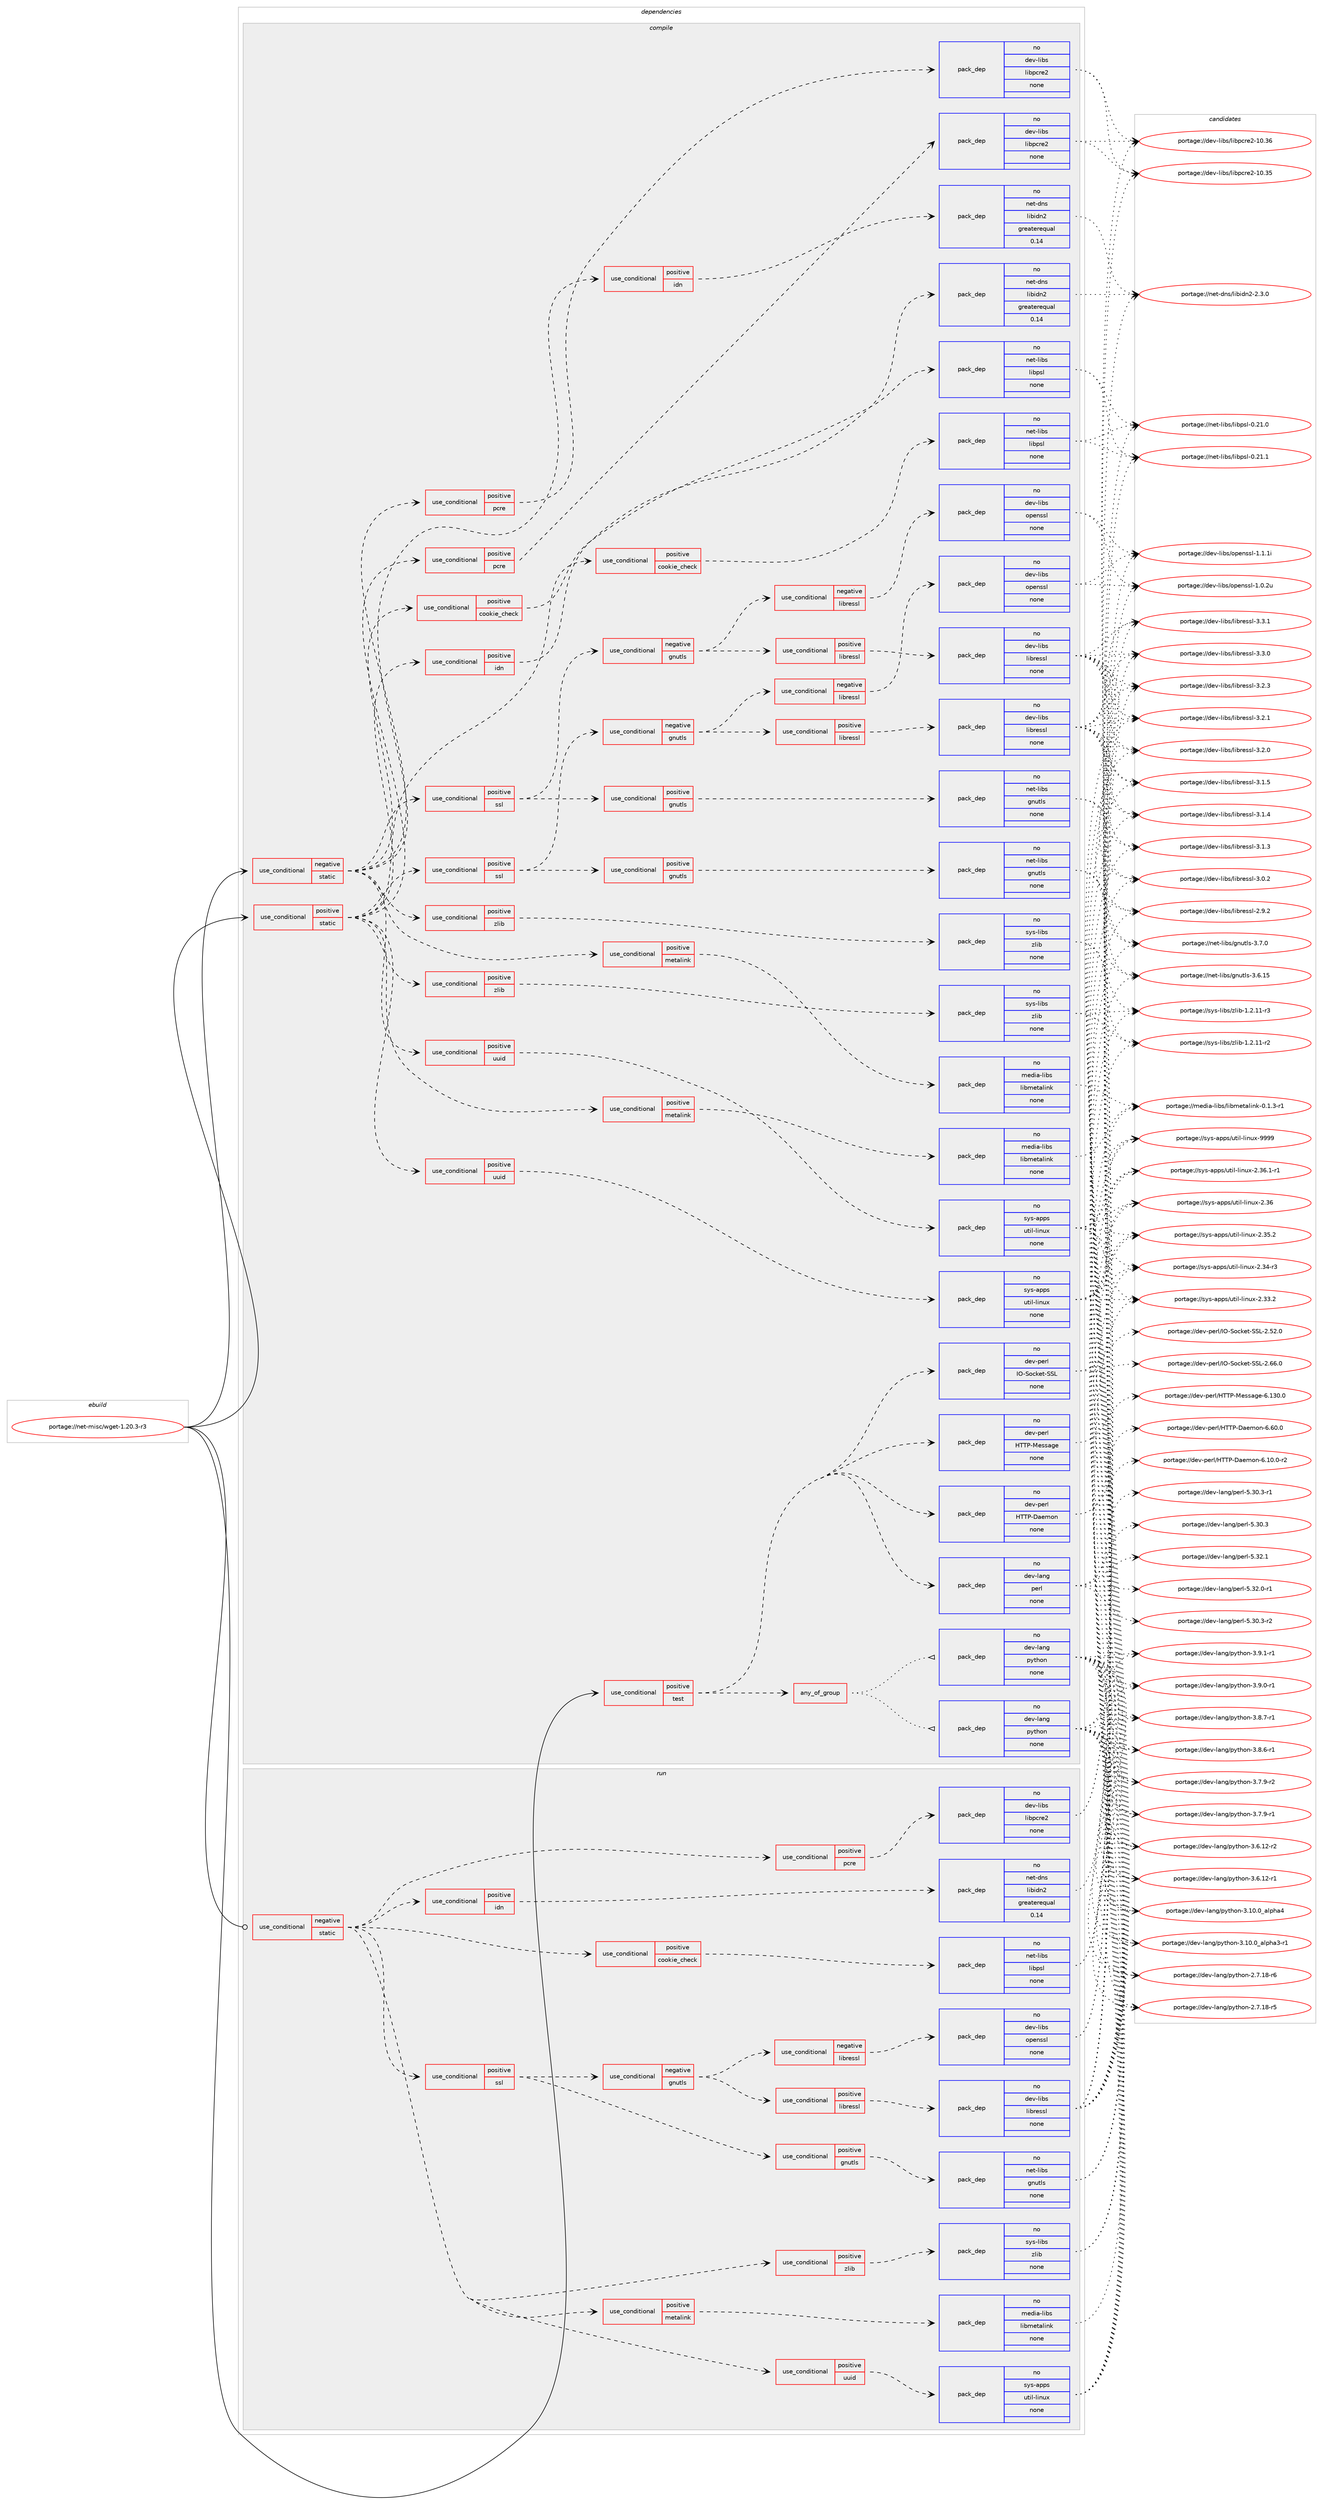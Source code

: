 digraph prolog {

# *************
# Graph options
# *************

newrank=true;
concentrate=true;
compound=true;
graph [rankdir=LR,fontname=Helvetica,fontsize=10,ranksep=1.5];#, ranksep=2.5, nodesep=0.2];
edge  [arrowhead=vee];
node  [fontname=Helvetica,fontsize=10];

# **********
# The ebuild
# **********

subgraph cluster_leftcol {
color=gray;
rank=same;
label=<<i>ebuild</i>>;
id [label="portage://net-misc/wget-1.20.3-r3", color=red, width=4, href="../net-misc/wget-1.20.3-r3.svg"];
}

# ****************
# The dependencies
# ****************

subgraph cluster_midcol {
color=gray;
label=<<i>dependencies</i>>;
subgraph cluster_compile {
fillcolor="#eeeeee";
style=filled;
label=<<i>compile</i>>;
subgraph cond7164 {
dependency23355 [label=<<TABLE BORDER="0" CELLBORDER="1" CELLSPACING="0" CELLPADDING="4"><TR><TD ROWSPAN="3" CELLPADDING="10">use_conditional</TD></TR><TR><TD>negative</TD></TR><TR><TD>static</TD></TR></TABLE>>, shape=none, color=red];
subgraph cond7165 {
dependency23356 [label=<<TABLE BORDER="0" CELLBORDER="1" CELLSPACING="0" CELLPADDING="4"><TR><TD ROWSPAN="3" CELLPADDING="10">use_conditional</TD></TR><TR><TD>positive</TD></TR><TR><TD>cookie_check</TD></TR></TABLE>>, shape=none, color=red];
subgraph pack16012 {
dependency23357 [label=<<TABLE BORDER="0" CELLBORDER="1" CELLSPACING="0" CELLPADDING="4" WIDTH="220"><TR><TD ROWSPAN="6" CELLPADDING="30">pack_dep</TD></TR><TR><TD WIDTH="110">no</TD></TR><TR><TD>net-libs</TD></TR><TR><TD>libpsl</TD></TR><TR><TD>none</TD></TR><TR><TD></TD></TR></TABLE>>, shape=none, color=blue];
}
dependency23356:e -> dependency23357:w [weight=20,style="dashed",arrowhead="vee"];
}
dependency23355:e -> dependency23356:w [weight=20,style="dashed",arrowhead="vee"];
subgraph cond7166 {
dependency23358 [label=<<TABLE BORDER="0" CELLBORDER="1" CELLSPACING="0" CELLPADDING="4"><TR><TD ROWSPAN="3" CELLPADDING="10">use_conditional</TD></TR><TR><TD>positive</TD></TR><TR><TD>idn</TD></TR></TABLE>>, shape=none, color=red];
subgraph pack16013 {
dependency23359 [label=<<TABLE BORDER="0" CELLBORDER="1" CELLSPACING="0" CELLPADDING="4" WIDTH="220"><TR><TD ROWSPAN="6" CELLPADDING="30">pack_dep</TD></TR><TR><TD WIDTH="110">no</TD></TR><TR><TD>net-dns</TD></TR><TR><TD>libidn2</TD></TR><TR><TD>greaterequal</TD></TR><TR><TD>0.14</TD></TR></TABLE>>, shape=none, color=blue];
}
dependency23358:e -> dependency23359:w [weight=20,style="dashed",arrowhead="vee"];
}
dependency23355:e -> dependency23358:w [weight=20,style="dashed",arrowhead="vee"];
subgraph cond7167 {
dependency23360 [label=<<TABLE BORDER="0" CELLBORDER="1" CELLSPACING="0" CELLPADDING="4"><TR><TD ROWSPAN="3" CELLPADDING="10">use_conditional</TD></TR><TR><TD>positive</TD></TR><TR><TD>metalink</TD></TR></TABLE>>, shape=none, color=red];
subgraph pack16014 {
dependency23361 [label=<<TABLE BORDER="0" CELLBORDER="1" CELLSPACING="0" CELLPADDING="4" WIDTH="220"><TR><TD ROWSPAN="6" CELLPADDING="30">pack_dep</TD></TR><TR><TD WIDTH="110">no</TD></TR><TR><TD>media-libs</TD></TR><TR><TD>libmetalink</TD></TR><TR><TD>none</TD></TR><TR><TD></TD></TR></TABLE>>, shape=none, color=blue];
}
dependency23360:e -> dependency23361:w [weight=20,style="dashed",arrowhead="vee"];
}
dependency23355:e -> dependency23360:w [weight=20,style="dashed",arrowhead="vee"];
subgraph cond7168 {
dependency23362 [label=<<TABLE BORDER="0" CELLBORDER="1" CELLSPACING="0" CELLPADDING="4"><TR><TD ROWSPAN="3" CELLPADDING="10">use_conditional</TD></TR><TR><TD>positive</TD></TR><TR><TD>pcre</TD></TR></TABLE>>, shape=none, color=red];
subgraph pack16015 {
dependency23363 [label=<<TABLE BORDER="0" CELLBORDER="1" CELLSPACING="0" CELLPADDING="4" WIDTH="220"><TR><TD ROWSPAN="6" CELLPADDING="30">pack_dep</TD></TR><TR><TD WIDTH="110">no</TD></TR><TR><TD>dev-libs</TD></TR><TR><TD>libpcre2</TD></TR><TR><TD>none</TD></TR><TR><TD></TD></TR></TABLE>>, shape=none, color=blue];
}
dependency23362:e -> dependency23363:w [weight=20,style="dashed",arrowhead="vee"];
}
dependency23355:e -> dependency23362:w [weight=20,style="dashed",arrowhead="vee"];
subgraph cond7169 {
dependency23364 [label=<<TABLE BORDER="0" CELLBORDER="1" CELLSPACING="0" CELLPADDING="4"><TR><TD ROWSPAN="3" CELLPADDING="10">use_conditional</TD></TR><TR><TD>positive</TD></TR><TR><TD>ssl</TD></TR></TABLE>>, shape=none, color=red];
subgraph cond7170 {
dependency23365 [label=<<TABLE BORDER="0" CELLBORDER="1" CELLSPACING="0" CELLPADDING="4"><TR><TD ROWSPAN="3" CELLPADDING="10">use_conditional</TD></TR><TR><TD>positive</TD></TR><TR><TD>gnutls</TD></TR></TABLE>>, shape=none, color=red];
subgraph pack16016 {
dependency23366 [label=<<TABLE BORDER="0" CELLBORDER="1" CELLSPACING="0" CELLPADDING="4" WIDTH="220"><TR><TD ROWSPAN="6" CELLPADDING="30">pack_dep</TD></TR><TR><TD WIDTH="110">no</TD></TR><TR><TD>net-libs</TD></TR><TR><TD>gnutls</TD></TR><TR><TD>none</TD></TR><TR><TD></TD></TR></TABLE>>, shape=none, color=blue];
}
dependency23365:e -> dependency23366:w [weight=20,style="dashed",arrowhead="vee"];
}
dependency23364:e -> dependency23365:w [weight=20,style="dashed",arrowhead="vee"];
subgraph cond7171 {
dependency23367 [label=<<TABLE BORDER="0" CELLBORDER="1" CELLSPACING="0" CELLPADDING="4"><TR><TD ROWSPAN="3" CELLPADDING="10">use_conditional</TD></TR><TR><TD>negative</TD></TR><TR><TD>gnutls</TD></TR></TABLE>>, shape=none, color=red];
subgraph cond7172 {
dependency23368 [label=<<TABLE BORDER="0" CELLBORDER="1" CELLSPACING="0" CELLPADDING="4"><TR><TD ROWSPAN="3" CELLPADDING="10">use_conditional</TD></TR><TR><TD>negative</TD></TR><TR><TD>libressl</TD></TR></TABLE>>, shape=none, color=red];
subgraph pack16017 {
dependency23369 [label=<<TABLE BORDER="0" CELLBORDER="1" CELLSPACING="0" CELLPADDING="4" WIDTH="220"><TR><TD ROWSPAN="6" CELLPADDING="30">pack_dep</TD></TR><TR><TD WIDTH="110">no</TD></TR><TR><TD>dev-libs</TD></TR><TR><TD>openssl</TD></TR><TR><TD>none</TD></TR><TR><TD></TD></TR></TABLE>>, shape=none, color=blue];
}
dependency23368:e -> dependency23369:w [weight=20,style="dashed",arrowhead="vee"];
}
dependency23367:e -> dependency23368:w [weight=20,style="dashed",arrowhead="vee"];
subgraph cond7173 {
dependency23370 [label=<<TABLE BORDER="0" CELLBORDER="1" CELLSPACING="0" CELLPADDING="4"><TR><TD ROWSPAN="3" CELLPADDING="10">use_conditional</TD></TR><TR><TD>positive</TD></TR><TR><TD>libressl</TD></TR></TABLE>>, shape=none, color=red];
subgraph pack16018 {
dependency23371 [label=<<TABLE BORDER="0" CELLBORDER="1" CELLSPACING="0" CELLPADDING="4" WIDTH="220"><TR><TD ROWSPAN="6" CELLPADDING="30">pack_dep</TD></TR><TR><TD WIDTH="110">no</TD></TR><TR><TD>dev-libs</TD></TR><TR><TD>libressl</TD></TR><TR><TD>none</TD></TR><TR><TD></TD></TR></TABLE>>, shape=none, color=blue];
}
dependency23370:e -> dependency23371:w [weight=20,style="dashed",arrowhead="vee"];
}
dependency23367:e -> dependency23370:w [weight=20,style="dashed",arrowhead="vee"];
}
dependency23364:e -> dependency23367:w [weight=20,style="dashed",arrowhead="vee"];
}
dependency23355:e -> dependency23364:w [weight=20,style="dashed",arrowhead="vee"];
subgraph cond7174 {
dependency23372 [label=<<TABLE BORDER="0" CELLBORDER="1" CELLSPACING="0" CELLPADDING="4"><TR><TD ROWSPAN="3" CELLPADDING="10">use_conditional</TD></TR><TR><TD>positive</TD></TR><TR><TD>uuid</TD></TR></TABLE>>, shape=none, color=red];
subgraph pack16019 {
dependency23373 [label=<<TABLE BORDER="0" CELLBORDER="1" CELLSPACING="0" CELLPADDING="4" WIDTH="220"><TR><TD ROWSPAN="6" CELLPADDING="30">pack_dep</TD></TR><TR><TD WIDTH="110">no</TD></TR><TR><TD>sys-apps</TD></TR><TR><TD>util-linux</TD></TR><TR><TD>none</TD></TR><TR><TD></TD></TR></TABLE>>, shape=none, color=blue];
}
dependency23372:e -> dependency23373:w [weight=20,style="dashed",arrowhead="vee"];
}
dependency23355:e -> dependency23372:w [weight=20,style="dashed",arrowhead="vee"];
subgraph cond7175 {
dependency23374 [label=<<TABLE BORDER="0" CELLBORDER="1" CELLSPACING="0" CELLPADDING="4"><TR><TD ROWSPAN="3" CELLPADDING="10">use_conditional</TD></TR><TR><TD>positive</TD></TR><TR><TD>zlib</TD></TR></TABLE>>, shape=none, color=red];
subgraph pack16020 {
dependency23375 [label=<<TABLE BORDER="0" CELLBORDER="1" CELLSPACING="0" CELLPADDING="4" WIDTH="220"><TR><TD ROWSPAN="6" CELLPADDING="30">pack_dep</TD></TR><TR><TD WIDTH="110">no</TD></TR><TR><TD>sys-libs</TD></TR><TR><TD>zlib</TD></TR><TR><TD>none</TD></TR><TR><TD></TD></TR></TABLE>>, shape=none, color=blue];
}
dependency23374:e -> dependency23375:w [weight=20,style="dashed",arrowhead="vee"];
}
dependency23355:e -> dependency23374:w [weight=20,style="dashed",arrowhead="vee"];
}
id:e -> dependency23355:w [weight=20,style="solid",arrowhead="vee"];
subgraph cond7176 {
dependency23376 [label=<<TABLE BORDER="0" CELLBORDER="1" CELLSPACING="0" CELLPADDING="4"><TR><TD ROWSPAN="3" CELLPADDING="10">use_conditional</TD></TR><TR><TD>positive</TD></TR><TR><TD>static</TD></TR></TABLE>>, shape=none, color=red];
subgraph cond7177 {
dependency23377 [label=<<TABLE BORDER="0" CELLBORDER="1" CELLSPACING="0" CELLPADDING="4"><TR><TD ROWSPAN="3" CELLPADDING="10">use_conditional</TD></TR><TR><TD>positive</TD></TR><TR><TD>cookie_check</TD></TR></TABLE>>, shape=none, color=red];
subgraph pack16021 {
dependency23378 [label=<<TABLE BORDER="0" CELLBORDER="1" CELLSPACING="0" CELLPADDING="4" WIDTH="220"><TR><TD ROWSPAN="6" CELLPADDING="30">pack_dep</TD></TR><TR><TD WIDTH="110">no</TD></TR><TR><TD>net-libs</TD></TR><TR><TD>libpsl</TD></TR><TR><TD>none</TD></TR><TR><TD></TD></TR></TABLE>>, shape=none, color=blue];
}
dependency23377:e -> dependency23378:w [weight=20,style="dashed",arrowhead="vee"];
}
dependency23376:e -> dependency23377:w [weight=20,style="dashed",arrowhead="vee"];
subgraph cond7178 {
dependency23379 [label=<<TABLE BORDER="0" CELLBORDER="1" CELLSPACING="0" CELLPADDING="4"><TR><TD ROWSPAN="3" CELLPADDING="10">use_conditional</TD></TR><TR><TD>positive</TD></TR><TR><TD>idn</TD></TR></TABLE>>, shape=none, color=red];
subgraph pack16022 {
dependency23380 [label=<<TABLE BORDER="0" CELLBORDER="1" CELLSPACING="0" CELLPADDING="4" WIDTH="220"><TR><TD ROWSPAN="6" CELLPADDING="30">pack_dep</TD></TR><TR><TD WIDTH="110">no</TD></TR><TR><TD>net-dns</TD></TR><TR><TD>libidn2</TD></TR><TR><TD>greaterequal</TD></TR><TR><TD>0.14</TD></TR></TABLE>>, shape=none, color=blue];
}
dependency23379:e -> dependency23380:w [weight=20,style="dashed",arrowhead="vee"];
}
dependency23376:e -> dependency23379:w [weight=20,style="dashed",arrowhead="vee"];
subgraph cond7179 {
dependency23381 [label=<<TABLE BORDER="0" CELLBORDER="1" CELLSPACING="0" CELLPADDING="4"><TR><TD ROWSPAN="3" CELLPADDING="10">use_conditional</TD></TR><TR><TD>positive</TD></TR><TR><TD>metalink</TD></TR></TABLE>>, shape=none, color=red];
subgraph pack16023 {
dependency23382 [label=<<TABLE BORDER="0" CELLBORDER="1" CELLSPACING="0" CELLPADDING="4" WIDTH="220"><TR><TD ROWSPAN="6" CELLPADDING="30">pack_dep</TD></TR><TR><TD WIDTH="110">no</TD></TR><TR><TD>media-libs</TD></TR><TR><TD>libmetalink</TD></TR><TR><TD>none</TD></TR><TR><TD></TD></TR></TABLE>>, shape=none, color=blue];
}
dependency23381:e -> dependency23382:w [weight=20,style="dashed",arrowhead="vee"];
}
dependency23376:e -> dependency23381:w [weight=20,style="dashed",arrowhead="vee"];
subgraph cond7180 {
dependency23383 [label=<<TABLE BORDER="0" CELLBORDER="1" CELLSPACING="0" CELLPADDING="4"><TR><TD ROWSPAN="3" CELLPADDING="10">use_conditional</TD></TR><TR><TD>positive</TD></TR><TR><TD>pcre</TD></TR></TABLE>>, shape=none, color=red];
subgraph pack16024 {
dependency23384 [label=<<TABLE BORDER="0" CELLBORDER="1" CELLSPACING="0" CELLPADDING="4" WIDTH="220"><TR><TD ROWSPAN="6" CELLPADDING="30">pack_dep</TD></TR><TR><TD WIDTH="110">no</TD></TR><TR><TD>dev-libs</TD></TR><TR><TD>libpcre2</TD></TR><TR><TD>none</TD></TR><TR><TD></TD></TR></TABLE>>, shape=none, color=blue];
}
dependency23383:e -> dependency23384:w [weight=20,style="dashed",arrowhead="vee"];
}
dependency23376:e -> dependency23383:w [weight=20,style="dashed",arrowhead="vee"];
subgraph cond7181 {
dependency23385 [label=<<TABLE BORDER="0" CELLBORDER="1" CELLSPACING="0" CELLPADDING="4"><TR><TD ROWSPAN="3" CELLPADDING="10">use_conditional</TD></TR><TR><TD>positive</TD></TR><TR><TD>ssl</TD></TR></TABLE>>, shape=none, color=red];
subgraph cond7182 {
dependency23386 [label=<<TABLE BORDER="0" CELLBORDER="1" CELLSPACING="0" CELLPADDING="4"><TR><TD ROWSPAN="3" CELLPADDING="10">use_conditional</TD></TR><TR><TD>positive</TD></TR><TR><TD>gnutls</TD></TR></TABLE>>, shape=none, color=red];
subgraph pack16025 {
dependency23387 [label=<<TABLE BORDER="0" CELLBORDER="1" CELLSPACING="0" CELLPADDING="4" WIDTH="220"><TR><TD ROWSPAN="6" CELLPADDING="30">pack_dep</TD></TR><TR><TD WIDTH="110">no</TD></TR><TR><TD>net-libs</TD></TR><TR><TD>gnutls</TD></TR><TR><TD>none</TD></TR><TR><TD></TD></TR></TABLE>>, shape=none, color=blue];
}
dependency23386:e -> dependency23387:w [weight=20,style="dashed",arrowhead="vee"];
}
dependency23385:e -> dependency23386:w [weight=20,style="dashed",arrowhead="vee"];
subgraph cond7183 {
dependency23388 [label=<<TABLE BORDER="0" CELLBORDER="1" CELLSPACING="0" CELLPADDING="4"><TR><TD ROWSPAN="3" CELLPADDING="10">use_conditional</TD></TR><TR><TD>negative</TD></TR><TR><TD>gnutls</TD></TR></TABLE>>, shape=none, color=red];
subgraph cond7184 {
dependency23389 [label=<<TABLE BORDER="0" CELLBORDER="1" CELLSPACING="0" CELLPADDING="4"><TR><TD ROWSPAN="3" CELLPADDING="10">use_conditional</TD></TR><TR><TD>negative</TD></TR><TR><TD>libressl</TD></TR></TABLE>>, shape=none, color=red];
subgraph pack16026 {
dependency23390 [label=<<TABLE BORDER="0" CELLBORDER="1" CELLSPACING="0" CELLPADDING="4" WIDTH="220"><TR><TD ROWSPAN="6" CELLPADDING="30">pack_dep</TD></TR><TR><TD WIDTH="110">no</TD></TR><TR><TD>dev-libs</TD></TR><TR><TD>openssl</TD></TR><TR><TD>none</TD></TR><TR><TD></TD></TR></TABLE>>, shape=none, color=blue];
}
dependency23389:e -> dependency23390:w [weight=20,style="dashed",arrowhead="vee"];
}
dependency23388:e -> dependency23389:w [weight=20,style="dashed",arrowhead="vee"];
subgraph cond7185 {
dependency23391 [label=<<TABLE BORDER="0" CELLBORDER="1" CELLSPACING="0" CELLPADDING="4"><TR><TD ROWSPAN="3" CELLPADDING="10">use_conditional</TD></TR><TR><TD>positive</TD></TR><TR><TD>libressl</TD></TR></TABLE>>, shape=none, color=red];
subgraph pack16027 {
dependency23392 [label=<<TABLE BORDER="0" CELLBORDER="1" CELLSPACING="0" CELLPADDING="4" WIDTH="220"><TR><TD ROWSPAN="6" CELLPADDING="30">pack_dep</TD></TR><TR><TD WIDTH="110">no</TD></TR><TR><TD>dev-libs</TD></TR><TR><TD>libressl</TD></TR><TR><TD>none</TD></TR><TR><TD></TD></TR></TABLE>>, shape=none, color=blue];
}
dependency23391:e -> dependency23392:w [weight=20,style="dashed",arrowhead="vee"];
}
dependency23388:e -> dependency23391:w [weight=20,style="dashed",arrowhead="vee"];
}
dependency23385:e -> dependency23388:w [weight=20,style="dashed",arrowhead="vee"];
}
dependency23376:e -> dependency23385:w [weight=20,style="dashed",arrowhead="vee"];
subgraph cond7186 {
dependency23393 [label=<<TABLE BORDER="0" CELLBORDER="1" CELLSPACING="0" CELLPADDING="4"><TR><TD ROWSPAN="3" CELLPADDING="10">use_conditional</TD></TR><TR><TD>positive</TD></TR><TR><TD>uuid</TD></TR></TABLE>>, shape=none, color=red];
subgraph pack16028 {
dependency23394 [label=<<TABLE BORDER="0" CELLBORDER="1" CELLSPACING="0" CELLPADDING="4" WIDTH="220"><TR><TD ROWSPAN="6" CELLPADDING="30">pack_dep</TD></TR><TR><TD WIDTH="110">no</TD></TR><TR><TD>sys-apps</TD></TR><TR><TD>util-linux</TD></TR><TR><TD>none</TD></TR><TR><TD></TD></TR></TABLE>>, shape=none, color=blue];
}
dependency23393:e -> dependency23394:w [weight=20,style="dashed",arrowhead="vee"];
}
dependency23376:e -> dependency23393:w [weight=20,style="dashed",arrowhead="vee"];
subgraph cond7187 {
dependency23395 [label=<<TABLE BORDER="0" CELLBORDER="1" CELLSPACING="0" CELLPADDING="4"><TR><TD ROWSPAN="3" CELLPADDING="10">use_conditional</TD></TR><TR><TD>positive</TD></TR><TR><TD>zlib</TD></TR></TABLE>>, shape=none, color=red];
subgraph pack16029 {
dependency23396 [label=<<TABLE BORDER="0" CELLBORDER="1" CELLSPACING="0" CELLPADDING="4" WIDTH="220"><TR><TD ROWSPAN="6" CELLPADDING="30">pack_dep</TD></TR><TR><TD WIDTH="110">no</TD></TR><TR><TD>sys-libs</TD></TR><TR><TD>zlib</TD></TR><TR><TD>none</TD></TR><TR><TD></TD></TR></TABLE>>, shape=none, color=blue];
}
dependency23395:e -> dependency23396:w [weight=20,style="dashed",arrowhead="vee"];
}
dependency23376:e -> dependency23395:w [weight=20,style="dashed",arrowhead="vee"];
}
id:e -> dependency23376:w [weight=20,style="solid",arrowhead="vee"];
subgraph cond7188 {
dependency23397 [label=<<TABLE BORDER="0" CELLBORDER="1" CELLSPACING="0" CELLPADDING="4"><TR><TD ROWSPAN="3" CELLPADDING="10">use_conditional</TD></TR><TR><TD>positive</TD></TR><TR><TD>test</TD></TR></TABLE>>, shape=none, color=red];
subgraph any160 {
dependency23398 [label=<<TABLE BORDER="0" CELLBORDER="1" CELLSPACING="0" CELLPADDING="4"><TR><TD CELLPADDING="10">any_of_group</TD></TR></TABLE>>, shape=none, color=red];subgraph pack16030 {
dependency23399 [label=<<TABLE BORDER="0" CELLBORDER="1" CELLSPACING="0" CELLPADDING="4" WIDTH="220"><TR><TD ROWSPAN="6" CELLPADDING="30">pack_dep</TD></TR><TR><TD WIDTH="110">no</TD></TR><TR><TD>dev-lang</TD></TR><TR><TD>python</TD></TR><TR><TD>none</TD></TR><TR><TD></TD></TR></TABLE>>, shape=none, color=blue];
}
dependency23398:e -> dependency23399:w [weight=20,style="dotted",arrowhead="oinv"];
subgraph pack16031 {
dependency23400 [label=<<TABLE BORDER="0" CELLBORDER="1" CELLSPACING="0" CELLPADDING="4" WIDTH="220"><TR><TD ROWSPAN="6" CELLPADDING="30">pack_dep</TD></TR><TR><TD WIDTH="110">no</TD></TR><TR><TD>dev-lang</TD></TR><TR><TD>python</TD></TR><TR><TD>none</TD></TR><TR><TD></TD></TR></TABLE>>, shape=none, color=blue];
}
dependency23398:e -> dependency23400:w [weight=20,style="dotted",arrowhead="oinv"];
}
dependency23397:e -> dependency23398:w [weight=20,style="dashed",arrowhead="vee"];
subgraph pack16032 {
dependency23401 [label=<<TABLE BORDER="0" CELLBORDER="1" CELLSPACING="0" CELLPADDING="4" WIDTH="220"><TR><TD ROWSPAN="6" CELLPADDING="30">pack_dep</TD></TR><TR><TD WIDTH="110">no</TD></TR><TR><TD>dev-lang</TD></TR><TR><TD>perl</TD></TR><TR><TD>none</TD></TR><TR><TD></TD></TR></TABLE>>, shape=none, color=blue];
}
dependency23397:e -> dependency23401:w [weight=20,style="dashed",arrowhead="vee"];
subgraph pack16033 {
dependency23402 [label=<<TABLE BORDER="0" CELLBORDER="1" CELLSPACING="0" CELLPADDING="4" WIDTH="220"><TR><TD ROWSPAN="6" CELLPADDING="30">pack_dep</TD></TR><TR><TD WIDTH="110">no</TD></TR><TR><TD>dev-perl</TD></TR><TR><TD>HTTP-Daemon</TD></TR><TR><TD>none</TD></TR><TR><TD></TD></TR></TABLE>>, shape=none, color=blue];
}
dependency23397:e -> dependency23402:w [weight=20,style="dashed",arrowhead="vee"];
subgraph pack16034 {
dependency23403 [label=<<TABLE BORDER="0" CELLBORDER="1" CELLSPACING="0" CELLPADDING="4" WIDTH="220"><TR><TD ROWSPAN="6" CELLPADDING="30">pack_dep</TD></TR><TR><TD WIDTH="110">no</TD></TR><TR><TD>dev-perl</TD></TR><TR><TD>HTTP-Message</TD></TR><TR><TD>none</TD></TR><TR><TD></TD></TR></TABLE>>, shape=none, color=blue];
}
dependency23397:e -> dependency23403:w [weight=20,style="dashed",arrowhead="vee"];
subgraph pack16035 {
dependency23404 [label=<<TABLE BORDER="0" CELLBORDER="1" CELLSPACING="0" CELLPADDING="4" WIDTH="220"><TR><TD ROWSPAN="6" CELLPADDING="30">pack_dep</TD></TR><TR><TD WIDTH="110">no</TD></TR><TR><TD>dev-perl</TD></TR><TR><TD>IO-Socket-SSL</TD></TR><TR><TD>none</TD></TR><TR><TD></TD></TR></TABLE>>, shape=none, color=blue];
}
dependency23397:e -> dependency23404:w [weight=20,style="dashed",arrowhead="vee"];
}
id:e -> dependency23397:w [weight=20,style="solid",arrowhead="vee"];
}
subgraph cluster_compileandrun {
fillcolor="#eeeeee";
style=filled;
label=<<i>compile and run</i>>;
}
subgraph cluster_run {
fillcolor="#eeeeee";
style=filled;
label=<<i>run</i>>;
subgraph cond7189 {
dependency23405 [label=<<TABLE BORDER="0" CELLBORDER="1" CELLSPACING="0" CELLPADDING="4"><TR><TD ROWSPAN="3" CELLPADDING="10">use_conditional</TD></TR><TR><TD>negative</TD></TR><TR><TD>static</TD></TR></TABLE>>, shape=none, color=red];
subgraph cond7190 {
dependency23406 [label=<<TABLE BORDER="0" CELLBORDER="1" CELLSPACING="0" CELLPADDING="4"><TR><TD ROWSPAN="3" CELLPADDING="10">use_conditional</TD></TR><TR><TD>positive</TD></TR><TR><TD>cookie_check</TD></TR></TABLE>>, shape=none, color=red];
subgraph pack16036 {
dependency23407 [label=<<TABLE BORDER="0" CELLBORDER="1" CELLSPACING="0" CELLPADDING="4" WIDTH="220"><TR><TD ROWSPAN="6" CELLPADDING="30">pack_dep</TD></TR><TR><TD WIDTH="110">no</TD></TR><TR><TD>net-libs</TD></TR><TR><TD>libpsl</TD></TR><TR><TD>none</TD></TR><TR><TD></TD></TR></TABLE>>, shape=none, color=blue];
}
dependency23406:e -> dependency23407:w [weight=20,style="dashed",arrowhead="vee"];
}
dependency23405:e -> dependency23406:w [weight=20,style="dashed",arrowhead="vee"];
subgraph cond7191 {
dependency23408 [label=<<TABLE BORDER="0" CELLBORDER="1" CELLSPACING="0" CELLPADDING="4"><TR><TD ROWSPAN="3" CELLPADDING="10">use_conditional</TD></TR><TR><TD>positive</TD></TR><TR><TD>idn</TD></TR></TABLE>>, shape=none, color=red];
subgraph pack16037 {
dependency23409 [label=<<TABLE BORDER="0" CELLBORDER="1" CELLSPACING="0" CELLPADDING="4" WIDTH="220"><TR><TD ROWSPAN="6" CELLPADDING="30">pack_dep</TD></TR><TR><TD WIDTH="110">no</TD></TR><TR><TD>net-dns</TD></TR><TR><TD>libidn2</TD></TR><TR><TD>greaterequal</TD></TR><TR><TD>0.14</TD></TR></TABLE>>, shape=none, color=blue];
}
dependency23408:e -> dependency23409:w [weight=20,style="dashed",arrowhead="vee"];
}
dependency23405:e -> dependency23408:w [weight=20,style="dashed",arrowhead="vee"];
subgraph cond7192 {
dependency23410 [label=<<TABLE BORDER="0" CELLBORDER="1" CELLSPACING="0" CELLPADDING="4"><TR><TD ROWSPAN="3" CELLPADDING="10">use_conditional</TD></TR><TR><TD>positive</TD></TR><TR><TD>metalink</TD></TR></TABLE>>, shape=none, color=red];
subgraph pack16038 {
dependency23411 [label=<<TABLE BORDER="0" CELLBORDER="1" CELLSPACING="0" CELLPADDING="4" WIDTH="220"><TR><TD ROWSPAN="6" CELLPADDING="30">pack_dep</TD></TR><TR><TD WIDTH="110">no</TD></TR><TR><TD>media-libs</TD></TR><TR><TD>libmetalink</TD></TR><TR><TD>none</TD></TR><TR><TD></TD></TR></TABLE>>, shape=none, color=blue];
}
dependency23410:e -> dependency23411:w [weight=20,style="dashed",arrowhead="vee"];
}
dependency23405:e -> dependency23410:w [weight=20,style="dashed",arrowhead="vee"];
subgraph cond7193 {
dependency23412 [label=<<TABLE BORDER="0" CELLBORDER="1" CELLSPACING="0" CELLPADDING="4"><TR><TD ROWSPAN="3" CELLPADDING="10">use_conditional</TD></TR><TR><TD>positive</TD></TR><TR><TD>pcre</TD></TR></TABLE>>, shape=none, color=red];
subgraph pack16039 {
dependency23413 [label=<<TABLE BORDER="0" CELLBORDER="1" CELLSPACING="0" CELLPADDING="4" WIDTH="220"><TR><TD ROWSPAN="6" CELLPADDING="30">pack_dep</TD></TR><TR><TD WIDTH="110">no</TD></TR><TR><TD>dev-libs</TD></TR><TR><TD>libpcre2</TD></TR><TR><TD>none</TD></TR><TR><TD></TD></TR></TABLE>>, shape=none, color=blue];
}
dependency23412:e -> dependency23413:w [weight=20,style="dashed",arrowhead="vee"];
}
dependency23405:e -> dependency23412:w [weight=20,style="dashed",arrowhead="vee"];
subgraph cond7194 {
dependency23414 [label=<<TABLE BORDER="0" CELLBORDER="1" CELLSPACING="0" CELLPADDING="4"><TR><TD ROWSPAN="3" CELLPADDING="10">use_conditional</TD></TR><TR><TD>positive</TD></TR><TR><TD>ssl</TD></TR></TABLE>>, shape=none, color=red];
subgraph cond7195 {
dependency23415 [label=<<TABLE BORDER="0" CELLBORDER="1" CELLSPACING="0" CELLPADDING="4"><TR><TD ROWSPAN="3" CELLPADDING="10">use_conditional</TD></TR><TR><TD>positive</TD></TR><TR><TD>gnutls</TD></TR></TABLE>>, shape=none, color=red];
subgraph pack16040 {
dependency23416 [label=<<TABLE BORDER="0" CELLBORDER="1" CELLSPACING="0" CELLPADDING="4" WIDTH="220"><TR><TD ROWSPAN="6" CELLPADDING="30">pack_dep</TD></TR><TR><TD WIDTH="110">no</TD></TR><TR><TD>net-libs</TD></TR><TR><TD>gnutls</TD></TR><TR><TD>none</TD></TR><TR><TD></TD></TR></TABLE>>, shape=none, color=blue];
}
dependency23415:e -> dependency23416:w [weight=20,style="dashed",arrowhead="vee"];
}
dependency23414:e -> dependency23415:w [weight=20,style="dashed",arrowhead="vee"];
subgraph cond7196 {
dependency23417 [label=<<TABLE BORDER="0" CELLBORDER="1" CELLSPACING="0" CELLPADDING="4"><TR><TD ROWSPAN="3" CELLPADDING="10">use_conditional</TD></TR><TR><TD>negative</TD></TR><TR><TD>gnutls</TD></TR></TABLE>>, shape=none, color=red];
subgraph cond7197 {
dependency23418 [label=<<TABLE BORDER="0" CELLBORDER="1" CELLSPACING="0" CELLPADDING="4"><TR><TD ROWSPAN="3" CELLPADDING="10">use_conditional</TD></TR><TR><TD>negative</TD></TR><TR><TD>libressl</TD></TR></TABLE>>, shape=none, color=red];
subgraph pack16041 {
dependency23419 [label=<<TABLE BORDER="0" CELLBORDER="1" CELLSPACING="0" CELLPADDING="4" WIDTH="220"><TR><TD ROWSPAN="6" CELLPADDING="30">pack_dep</TD></TR><TR><TD WIDTH="110">no</TD></TR><TR><TD>dev-libs</TD></TR><TR><TD>openssl</TD></TR><TR><TD>none</TD></TR><TR><TD></TD></TR></TABLE>>, shape=none, color=blue];
}
dependency23418:e -> dependency23419:w [weight=20,style="dashed",arrowhead="vee"];
}
dependency23417:e -> dependency23418:w [weight=20,style="dashed",arrowhead="vee"];
subgraph cond7198 {
dependency23420 [label=<<TABLE BORDER="0" CELLBORDER="1" CELLSPACING="0" CELLPADDING="4"><TR><TD ROWSPAN="3" CELLPADDING="10">use_conditional</TD></TR><TR><TD>positive</TD></TR><TR><TD>libressl</TD></TR></TABLE>>, shape=none, color=red];
subgraph pack16042 {
dependency23421 [label=<<TABLE BORDER="0" CELLBORDER="1" CELLSPACING="0" CELLPADDING="4" WIDTH="220"><TR><TD ROWSPAN="6" CELLPADDING="30">pack_dep</TD></TR><TR><TD WIDTH="110">no</TD></TR><TR><TD>dev-libs</TD></TR><TR><TD>libressl</TD></TR><TR><TD>none</TD></TR><TR><TD></TD></TR></TABLE>>, shape=none, color=blue];
}
dependency23420:e -> dependency23421:w [weight=20,style="dashed",arrowhead="vee"];
}
dependency23417:e -> dependency23420:w [weight=20,style="dashed",arrowhead="vee"];
}
dependency23414:e -> dependency23417:w [weight=20,style="dashed",arrowhead="vee"];
}
dependency23405:e -> dependency23414:w [weight=20,style="dashed",arrowhead="vee"];
subgraph cond7199 {
dependency23422 [label=<<TABLE BORDER="0" CELLBORDER="1" CELLSPACING="0" CELLPADDING="4"><TR><TD ROWSPAN="3" CELLPADDING="10">use_conditional</TD></TR><TR><TD>positive</TD></TR><TR><TD>uuid</TD></TR></TABLE>>, shape=none, color=red];
subgraph pack16043 {
dependency23423 [label=<<TABLE BORDER="0" CELLBORDER="1" CELLSPACING="0" CELLPADDING="4" WIDTH="220"><TR><TD ROWSPAN="6" CELLPADDING="30">pack_dep</TD></TR><TR><TD WIDTH="110">no</TD></TR><TR><TD>sys-apps</TD></TR><TR><TD>util-linux</TD></TR><TR><TD>none</TD></TR><TR><TD></TD></TR></TABLE>>, shape=none, color=blue];
}
dependency23422:e -> dependency23423:w [weight=20,style="dashed",arrowhead="vee"];
}
dependency23405:e -> dependency23422:w [weight=20,style="dashed",arrowhead="vee"];
subgraph cond7200 {
dependency23424 [label=<<TABLE BORDER="0" CELLBORDER="1" CELLSPACING="0" CELLPADDING="4"><TR><TD ROWSPAN="3" CELLPADDING="10">use_conditional</TD></TR><TR><TD>positive</TD></TR><TR><TD>zlib</TD></TR></TABLE>>, shape=none, color=red];
subgraph pack16044 {
dependency23425 [label=<<TABLE BORDER="0" CELLBORDER="1" CELLSPACING="0" CELLPADDING="4" WIDTH="220"><TR><TD ROWSPAN="6" CELLPADDING="30">pack_dep</TD></TR><TR><TD WIDTH="110">no</TD></TR><TR><TD>sys-libs</TD></TR><TR><TD>zlib</TD></TR><TR><TD>none</TD></TR><TR><TD></TD></TR></TABLE>>, shape=none, color=blue];
}
dependency23424:e -> dependency23425:w [weight=20,style="dashed",arrowhead="vee"];
}
dependency23405:e -> dependency23424:w [weight=20,style="dashed",arrowhead="vee"];
}
id:e -> dependency23405:w [weight=20,style="solid",arrowhead="odot"];
}
}

# **************
# The candidates
# **************

subgraph cluster_choices {
rank=same;
color=gray;
label=<<i>candidates</i>>;

subgraph choice16012 {
color=black;
nodesep=1;
choice1101011164510810598115471081059811211510845484650494649 [label="portage://net-libs/libpsl-0.21.1", color=red, width=4,href="../net-libs/libpsl-0.21.1.svg"];
choice1101011164510810598115471081059811211510845484650494648 [label="portage://net-libs/libpsl-0.21.0", color=red, width=4,href="../net-libs/libpsl-0.21.0.svg"];
dependency23357:e -> choice1101011164510810598115471081059811211510845484650494649:w [style=dotted,weight="100"];
dependency23357:e -> choice1101011164510810598115471081059811211510845484650494648:w [style=dotted,weight="100"];
}
subgraph choice16013 {
color=black;
nodesep=1;
choice11010111645100110115471081059810510011050455046514648 [label="portage://net-dns/libidn2-2.3.0", color=red, width=4,href="../net-dns/libidn2-2.3.0.svg"];
dependency23359:e -> choice11010111645100110115471081059810510011050455046514648:w [style=dotted,weight="100"];
}
subgraph choice16014 {
color=black;
nodesep=1;
choice1091011001059745108105981154710810598109101116971081051101074548464946514511449 [label="portage://media-libs/libmetalink-0.1.3-r1", color=red, width=4,href="../media-libs/libmetalink-0.1.3-r1.svg"];
dependency23361:e -> choice1091011001059745108105981154710810598109101116971081051101074548464946514511449:w [style=dotted,weight="100"];
}
subgraph choice16015 {
color=black;
nodesep=1;
choice100101118451081059811547108105981129911410150454948465154 [label="portage://dev-libs/libpcre2-10.36", color=red, width=4,href="../dev-libs/libpcre2-10.36.svg"];
choice100101118451081059811547108105981129911410150454948465153 [label="portage://dev-libs/libpcre2-10.35", color=red, width=4,href="../dev-libs/libpcre2-10.35.svg"];
dependency23363:e -> choice100101118451081059811547108105981129911410150454948465154:w [style=dotted,weight="100"];
dependency23363:e -> choice100101118451081059811547108105981129911410150454948465153:w [style=dotted,weight="100"];
}
subgraph choice16016 {
color=black;
nodesep=1;
choice110101116451081059811547103110117116108115455146554648 [label="portage://net-libs/gnutls-3.7.0", color=red, width=4,href="../net-libs/gnutls-3.7.0.svg"];
choice11010111645108105981154710311011711610811545514654464953 [label="portage://net-libs/gnutls-3.6.15", color=red, width=4,href="../net-libs/gnutls-3.6.15.svg"];
dependency23366:e -> choice110101116451081059811547103110117116108115455146554648:w [style=dotted,weight="100"];
dependency23366:e -> choice11010111645108105981154710311011711610811545514654464953:w [style=dotted,weight="100"];
}
subgraph choice16017 {
color=black;
nodesep=1;
choice100101118451081059811547111112101110115115108454946494649105 [label="portage://dev-libs/openssl-1.1.1i", color=red, width=4,href="../dev-libs/openssl-1.1.1i.svg"];
choice100101118451081059811547111112101110115115108454946484650117 [label="portage://dev-libs/openssl-1.0.2u", color=red, width=4,href="../dev-libs/openssl-1.0.2u.svg"];
dependency23369:e -> choice100101118451081059811547111112101110115115108454946494649105:w [style=dotted,weight="100"];
dependency23369:e -> choice100101118451081059811547111112101110115115108454946484650117:w [style=dotted,weight="100"];
}
subgraph choice16018 {
color=black;
nodesep=1;
choice10010111845108105981154710810598114101115115108455146514649 [label="portage://dev-libs/libressl-3.3.1", color=red, width=4,href="../dev-libs/libressl-3.3.1.svg"];
choice10010111845108105981154710810598114101115115108455146514648 [label="portage://dev-libs/libressl-3.3.0", color=red, width=4,href="../dev-libs/libressl-3.3.0.svg"];
choice10010111845108105981154710810598114101115115108455146504651 [label="portage://dev-libs/libressl-3.2.3", color=red, width=4,href="../dev-libs/libressl-3.2.3.svg"];
choice10010111845108105981154710810598114101115115108455146504649 [label="portage://dev-libs/libressl-3.2.1", color=red, width=4,href="../dev-libs/libressl-3.2.1.svg"];
choice10010111845108105981154710810598114101115115108455146504648 [label="portage://dev-libs/libressl-3.2.0", color=red, width=4,href="../dev-libs/libressl-3.2.0.svg"];
choice10010111845108105981154710810598114101115115108455146494653 [label="portage://dev-libs/libressl-3.1.5", color=red, width=4,href="../dev-libs/libressl-3.1.5.svg"];
choice10010111845108105981154710810598114101115115108455146494652 [label="portage://dev-libs/libressl-3.1.4", color=red, width=4,href="../dev-libs/libressl-3.1.4.svg"];
choice10010111845108105981154710810598114101115115108455146494651 [label="portage://dev-libs/libressl-3.1.3", color=red, width=4,href="../dev-libs/libressl-3.1.3.svg"];
choice10010111845108105981154710810598114101115115108455146484650 [label="portage://dev-libs/libressl-3.0.2", color=red, width=4,href="../dev-libs/libressl-3.0.2.svg"];
choice10010111845108105981154710810598114101115115108455046574650 [label="portage://dev-libs/libressl-2.9.2", color=red, width=4,href="../dev-libs/libressl-2.9.2.svg"];
dependency23371:e -> choice10010111845108105981154710810598114101115115108455146514649:w [style=dotted,weight="100"];
dependency23371:e -> choice10010111845108105981154710810598114101115115108455146514648:w [style=dotted,weight="100"];
dependency23371:e -> choice10010111845108105981154710810598114101115115108455146504651:w [style=dotted,weight="100"];
dependency23371:e -> choice10010111845108105981154710810598114101115115108455146504649:w [style=dotted,weight="100"];
dependency23371:e -> choice10010111845108105981154710810598114101115115108455146504648:w [style=dotted,weight="100"];
dependency23371:e -> choice10010111845108105981154710810598114101115115108455146494653:w [style=dotted,weight="100"];
dependency23371:e -> choice10010111845108105981154710810598114101115115108455146494652:w [style=dotted,weight="100"];
dependency23371:e -> choice10010111845108105981154710810598114101115115108455146494651:w [style=dotted,weight="100"];
dependency23371:e -> choice10010111845108105981154710810598114101115115108455146484650:w [style=dotted,weight="100"];
dependency23371:e -> choice10010111845108105981154710810598114101115115108455046574650:w [style=dotted,weight="100"];
}
subgraph choice16019 {
color=black;
nodesep=1;
choice115121115459711211211547117116105108451081051101171204557575757 [label="portage://sys-apps/util-linux-9999", color=red, width=4,href="../sys-apps/util-linux-9999.svg"];
choice11512111545971121121154711711610510845108105110117120455046515446494511449 [label="portage://sys-apps/util-linux-2.36.1-r1", color=red, width=4,href="../sys-apps/util-linux-2.36.1-r1.svg"];
choice115121115459711211211547117116105108451081051101171204550465154 [label="portage://sys-apps/util-linux-2.36", color=red, width=4,href="../sys-apps/util-linux-2.36.svg"];
choice1151211154597112112115471171161051084510810511011712045504651534650 [label="portage://sys-apps/util-linux-2.35.2", color=red, width=4,href="../sys-apps/util-linux-2.35.2.svg"];
choice1151211154597112112115471171161051084510810511011712045504651524511451 [label="portage://sys-apps/util-linux-2.34-r3", color=red, width=4,href="../sys-apps/util-linux-2.34-r3.svg"];
choice1151211154597112112115471171161051084510810511011712045504651514650 [label="portage://sys-apps/util-linux-2.33.2", color=red, width=4,href="../sys-apps/util-linux-2.33.2.svg"];
dependency23373:e -> choice115121115459711211211547117116105108451081051101171204557575757:w [style=dotted,weight="100"];
dependency23373:e -> choice11512111545971121121154711711610510845108105110117120455046515446494511449:w [style=dotted,weight="100"];
dependency23373:e -> choice115121115459711211211547117116105108451081051101171204550465154:w [style=dotted,weight="100"];
dependency23373:e -> choice1151211154597112112115471171161051084510810511011712045504651534650:w [style=dotted,weight="100"];
dependency23373:e -> choice1151211154597112112115471171161051084510810511011712045504651524511451:w [style=dotted,weight="100"];
dependency23373:e -> choice1151211154597112112115471171161051084510810511011712045504651514650:w [style=dotted,weight="100"];
}
subgraph choice16020 {
color=black;
nodesep=1;
choice11512111545108105981154712210810598454946504649494511451 [label="portage://sys-libs/zlib-1.2.11-r3", color=red, width=4,href="../sys-libs/zlib-1.2.11-r3.svg"];
choice11512111545108105981154712210810598454946504649494511450 [label="portage://sys-libs/zlib-1.2.11-r2", color=red, width=4,href="../sys-libs/zlib-1.2.11-r2.svg"];
dependency23375:e -> choice11512111545108105981154712210810598454946504649494511451:w [style=dotted,weight="100"];
dependency23375:e -> choice11512111545108105981154712210810598454946504649494511450:w [style=dotted,weight="100"];
}
subgraph choice16021 {
color=black;
nodesep=1;
choice1101011164510810598115471081059811211510845484650494649 [label="portage://net-libs/libpsl-0.21.1", color=red, width=4,href="../net-libs/libpsl-0.21.1.svg"];
choice1101011164510810598115471081059811211510845484650494648 [label="portage://net-libs/libpsl-0.21.0", color=red, width=4,href="../net-libs/libpsl-0.21.0.svg"];
dependency23378:e -> choice1101011164510810598115471081059811211510845484650494649:w [style=dotted,weight="100"];
dependency23378:e -> choice1101011164510810598115471081059811211510845484650494648:w [style=dotted,weight="100"];
}
subgraph choice16022 {
color=black;
nodesep=1;
choice11010111645100110115471081059810510011050455046514648 [label="portage://net-dns/libidn2-2.3.0", color=red, width=4,href="../net-dns/libidn2-2.3.0.svg"];
dependency23380:e -> choice11010111645100110115471081059810510011050455046514648:w [style=dotted,weight="100"];
}
subgraph choice16023 {
color=black;
nodesep=1;
choice1091011001059745108105981154710810598109101116971081051101074548464946514511449 [label="portage://media-libs/libmetalink-0.1.3-r1", color=red, width=4,href="../media-libs/libmetalink-0.1.3-r1.svg"];
dependency23382:e -> choice1091011001059745108105981154710810598109101116971081051101074548464946514511449:w [style=dotted,weight="100"];
}
subgraph choice16024 {
color=black;
nodesep=1;
choice100101118451081059811547108105981129911410150454948465154 [label="portage://dev-libs/libpcre2-10.36", color=red, width=4,href="../dev-libs/libpcre2-10.36.svg"];
choice100101118451081059811547108105981129911410150454948465153 [label="portage://dev-libs/libpcre2-10.35", color=red, width=4,href="../dev-libs/libpcre2-10.35.svg"];
dependency23384:e -> choice100101118451081059811547108105981129911410150454948465154:w [style=dotted,weight="100"];
dependency23384:e -> choice100101118451081059811547108105981129911410150454948465153:w [style=dotted,weight="100"];
}
subgraph choice16025 {
color=black;
nodesep=1;
choice110101116451081059811547103110117116108115455146554648 [label="portage://net-libs/gnutls-3.7.0", color=red, width=4,href="../net-libs/gnutls-3.7.0.svg"];
choice11010111645108105981154710311011711610811545514654464953 [label="portage://net-libs/gnutls-3.6.15", color=red, width=4,href="../net-libs/gnutls-3.6.15.svg"];
dependency23387:e -> choice110101116451081059811547103110117116108115455146554648:w [style=dotted,weight="100"];
dependency23387:e -> choice11010111645108105981154710311011711610811545514654464953:w [style=dotted,weight="100"];
}
subgraph choice16026 {
color=black;
nodesep=1;
choice100101118451081059811547111112101110115115108454946494649105 [label="portage://dev-libs/openssl-1.1.1i", color=red, width=4,href="../dev-libs/openssl-1.1.1i.svg"];
choice100101118451081059811547111112101110115115108454946484650117 [label="portage://dev-libs/openssl-1.0.2u", color=red, width=4,href="../dev-libs/openssl-1.0.2u.svg"];
dependency23390:e -> choice100101118451081059811547111112101110115115108454946494649105:w [style=dotted,weight="100"];
dependency23390:e -> choice100101118451081059811547111112101110115115108454946484650117:w [style=dotted,weight="100"];
}
subgraph choice16027 {
color=black;
nodesep=1;
choice10010111845108105981154710810598114101115115108455146514649 [label="portage://dev-libs/libressl-3.3.1", color=red, width=4,href="../dev-libs/libressl-3.3.1.svg"];
choice10010111845108105981154710810598114101115115108455146514648 [label="portage://dev-libs/libressl-3.3.0", color=red, width=4,href="../dev-libs/libressl-3.3.0.svg"];
choice10010111845108105981154710810598114101115115108455146504651 [label="portage://dev-libs/libressl-3.2.3", color=red, width=4,href="../dev-libs/libressl-3.2.3.svg"];
choice10010111845108105981154710810598114101115115108455146504649 [label="portage://dev-libs/libressl-3.2.1", color=red, width=4,href="../dev-libs/libressl-3.2.1.svg"];
choice10010111845108105981154710810598114101115115108455146504648 [label="portage://dev-libs/libressl-3.2.0", color=red, width=4,href="../dev-libs/libressl-3.2.0.svg"];
choice10010111845108105981154710810598114101115115108455146494653 [label="portage://dev-libs/libressl-3.1.5", color=red, width=4,href="../dev-libs/libressl-3.1.5.svg"];
choice10010111845108105981154710810598114101115115108455146494652 [label="portage://dev-libs/libressl-3.1.4", color=red, width=4,href="../dev-libs/libressl-3.1.4.svg"];
choice10010111845108105981154710810598114101115115108455146494651 [label="portage://dev-libs/libressl-3.1.3", color=red, width=4,href="../dev-libs/libressl-3.1.3.svg"];
choice10010111845108105981154710810598114101115115108455146484650 [label="portage://dev-libs/libressl-3.0.2", color=red, width=4,href="../dev-libs/libressl-3.0.2.svg"];
choice10010111845108105981154710810598114101115115108455046574650 [label="portage://dev-libs/libressl-2.9.2", color=red, width=4,href="../dev-libs/libressl-2.9.2.svg"];
dependency23392:e -> choice10010111845108105981154710810598114101115115108455146514649:w [style=dotted,weight="100"];
dependency23392:e -> choice10010111845108105981154710810598114101115115108455146514648:w [style=dotted,weight="100"];
dependency23392:e -> choice10010111845108105981154710810598114101115115108455146504651:w [style=dotted,weight="100"];
dependency23392:e -> choice10010111845108105981154710810598114101115115108455146504649:w [style=dotted,weight="100"];
dependency23392:e -> choice10010111845108105981154710810598114101115115108455146504648:w [style=dotted,weight="100"];
dependency23392:e -> choice10010111845108105981154710810598114101115115108455146494653:w [style=dotted,weight="100"];
dependency23392:e -> choice10010111845108105981154710810598114101115115108455146494652:w [style=dotted,weight="100"];
dependency23392:e -> choice10010111845108105981154710810598114101115115108455146494651:w [style=dotted,weight="100"];
dependency23392:e -> choice10010111845108105981154710810598114101115115108455146484650:w [style=dotted,weight="100"];
dependency23392:e -> choice10010111845108105981154710810598114101115115108455046574650:w [style=dotted,weight="100"];
}
subgraph choice16028 {
color=black;
nodesep=1;
choice115121115459711211211547117116105108451081051101171204557575757 [label="portage://sys-apps/util-linux-9999", color=red, width=4,href="../sys-apps/util-linux-9999.svg"];
choice11512111545971121121154711711610510845108105110117120455046515446494511449 [label="portage://sys-apps/util-linux-2.36.1-r1", color=red, width=4,href="../sys-apps/util-linux-2.36.1-r1.svg"];
choice115121115459711211211547117116105108451081051101171204550465154 [label="portage://sys-apps/util-linux-2.36", color=red, width=4,href="../sys-apps/util-linux-2.36.svg"];
choice1151211154597112112115471171161051084510810511011712045504651534650 [label="portage://sys-apps/util-linux-2.35.2", color=red, width=4,href="../sys-apps/util-linux-2.35.2.svg"];
choice1151211154597112112115471171161051084510810511011712045504651524511451 [label="portage://sys-apps/util-linux-2.34-r3", color=red, width=4,href="../sys-apps/util-linux-2.34-r3.svg"];
choice1151211154597112112115471171161051084510810511011712045504651514650 [label="portage://sys-apps/util-linux-2.33.2", color=red, width=4,href="../sys-apps/util-linux-2.33.2.svg"];
dependency23394:e -> choice115121115459711211211547117116105108451081051101171204557575757:w [style=dotted,weight="100"];
dependency23394:e -> choice11512111545971121121154711711610510845108105110117120455046515446494511449:w [style=dotted,weight="100"];
dependency23394:e -> choice115121115459711211211547117116105108451081051101171204550465154:w [style=dotted,weight="100"];
dependency23394:e -> choice1151211154597112112115471171161051084510810511011712045504651534650:w [style=dotted,weight="100"];
dependency23394:e -> choice1151211154597112112115471171161051084510810511011712045504651524511451:w [style=dotted,weight="100"];
dependency23394:e -> choice1151211154597112112115471171161051084510810511011712045504651514650:w [style=dotted,weight="100"];
}
subgraph choice16029 {
color=black;
nodesep=1;
choice11512111545108105981154712210810598454946504649494511451 [label="portage://sys-libs/zlib-1.2.11-r3", color=red, width=4,href="../sys-libs/zlib-1.2.11-r3.svg"];
choice11512111545108105981154712210810598454946504649494511450 [label="portage://sys-libs/zlib-1.2.11-r2", color=red, width=4,href="../sys-libs/zlib-1.2.11-r2.svg"];
dependency23396:e -> choice11512111545108105981154712210810598454946504649494511451:w [style=dotted,weight="100"];
dependency23396:e -> choice11512111545108105981154712210810598454946504649494511450:w [style=dotted,weight="100"];
}
subgraph choice16030 {
color=black;
nodesep=1;
choice1001011184510897110103471121211161041111104551465746494511449 [label="portage://dev-lang/python-3.9.1-r1", color=red, width=4,href="../dev-lang/python-3.9.1-r1.svg"];
choice1001011184510897110103471121211161041111104551465746484511449 [label="portage://dev-lang/python-3.9.0-r1", color=red, width=4,href="../dev-lang/python-3.9.0-r1.svg"];
choice1001011184510897110103471121211161041111104551465646554511449 [label="portage://dev-lang/python-3.8.7-r1", color=red, width=4,href="../dev-lang/python-3.8.7-r1.svg"];
choice1001011184510897110103471121211161041111104551465646544511449 [label="portage://dev-lang/python-3.8.6-r1", color=red, width=4,href="../dev-lang/python-3.8.6-r1.svg"];
choice1001011184510897110103471121211161041111104551465546574511450 [label="portage://dev-lang/python-3.7.9-r2", color=red, width=4,href="../dev-lang/python-3.7.9-r2.svg"];
choice1001011184510897110103471121211161041111104551465546574511449 [label="portage://dev-lang/python-3.7.9-r1", color=red, width=4,href="../dev-lang/python-3.7.9-r1.svg"];
choice100101118451089711010347112121116104111110455146544649504511450 [label="portage://dev-lang/python-3.6.12-r2", color=red, width=4,href="../dev-lang/python-3.6.12-r2.svg"];
choice100101118451089711010347112121116104111110455146544649504511449 [label="portage://dev-lang/python-3.6.12-r1", color=red, width=4,href="../dev-lang/python-3.6.12-r1.svg"];
choice1001011184510897110103471121211161041111104551464948464895971081121049752 [label="portage://dev-lang/python-3.10.0_alpha4", color=red, width=4,href="../dev-lang/python-3.10.0_alpha4.svg"];
choice10010111845108971101034711212111610411111045514649484648959710811210497514511449 [label="portage://dev-lang/python-3.10.0_alpha3-r1", color=red, width=4,href="../dev-lang/python-3.10.0_alpha3-r1.svg"];
choice100101118451089711010347112121116104111110455046554649564511454 [label="portage://dev-lang/python-2.7.18-r6", color=red, width=4,href="../dev-lang/python-2.7.18-r6.svg"];
choice100101118451089711010347112121116104111110455046554649564511453 [label="portage://dev-lang/python-2.7.18-r5", color=red, width=4,href="../dev-lang/python-2.7.18-r5.svg"];
dependency23399:e -> choice1001011184510897110103471121211161041111104551465746494511449:w [style=dotted,weight="100"];
dependency23399:e -> choice1001011184510897110103471121211161041111104551465746484511449:w [style=dotted,weight="100"];
dependency23399:e -> choice1001011184510897110103471121211161041111104551465646554511449:w [style=dotted,weight="100"];
dependency23399:e -> choice1001011184510897110103471121211161041111104551465646544511449:w [style=dotted,weight="100"];
dependency23399:e -> choice1001011184510897110103471121211161041111104551465546574511450:w [style=dotted,weight="100"];
dependency23399:e -> choice1001011184510897110103471121211161041111104551465546574511449:w [style=dotted,weight="100"];
dependency23399:e -> choice100101118451089711010347112121116104111110455146544649504511450:w [style=dotted,weight="100"];
dependency23399:e -> choice100101118451089711010347112121116104111110455146544649504511449:w [style=dotted,weight="100"];
dependency23399:e -> choice1001011184510897110103471121211161041111104551464948464895971081121049752:w [style=dotted,weight="100"];
dependency23399:e -> choice10010111845108971101034711212111610411111045514649484648959710811210497514511449:w [style=dotted,weight="100"];
dependency23399:e -> choice100101118451089711010347112121116104111110455046554649564511454:w [style=dotted,weight="100"];
dependency23399:e -> choice100101118451089711010347112121116104111110455046554649564511453:w [style=dotted,weight="100"];
}
subgraph choice16031 {
color=black;
nodesep=1;
choice1001011184510897110103471121211161041111104551465746494511449 [label="portage://dev-lang/python-3.9.1-r1", color=red, width=4,href="../dev-lang/python-3.9.1-r1.svg"];
choice1001011184510897110103471121211161041111104551465746484511449 [label="portage://dev-lang/python-3.9.0-r1", color=red, width=4,href="../dev-lang/python-3.9.0-r1.svg"];
choice1001011184510897110103471121211161041111104551465646554511449 [label="portage://dev-lang/python-3.8.7-r1", color=red, width=4,href="../dev-lang/python-3.8.7-r1.svg"];
choice1001011184510897110103471121211161041111104551465646544511449 [label="portage://dev-lang/python-3.8.6-r1", color=red, width=4,href="../dev-lang/python-3.8.6-r1.svg"];
choice1001011184510897110103471121211161041111104551465546574511450 [label="portage://dev-lang/python-3.7.9-r2", color=red, width=4,href="../dev-lang/python-3.7.9-r2.svg"];
choice1001011184510897110103471121211161041111104551465546574511449 [label="portage://dev-lang/python-3.7.9-r1", color=red, width=4,href="../dev-lang/python-3.7.9-r1.svg"];
choice100101118451089711010347112121116104111110455146544649504511450 [label="portage://dev-lang/python-3.6.12-r2", color=red, width=4,href="../dev-lang/python-3.6.12-r2.svg"];
choice100101118451089711010347112121116104111110455146544649504511449 [label="portage://dev-lang/python-3.6.12-r1", color=red, width=4,href="../dev-lang/python-3.6.12-r1.svg"];
choice1001011184510897110103471121211161041111104551464948464895971081121049752 [label="portage://dev-lang/python-3.10.0_alpha4", color=red, width=4,href="../dev-lang/python-3.10.0_alpha4.svg"];
choice10010111845108971101034711212111610411111045514649484648959710811210497514511449 [label="portage://dev-lang/python-3.10.0_alpha3-r1", color=red, width=4,href="../dev-lang/python-3.10.0_alpha3-r1.svg"];
choice100101118451089711010347112121116104111110455046554649564511454 [label="portage://dev-lang/python-2.7.18-r6", color=red, width=4,href="../dev-lang/python-2.7.18-r6.svg"];
choice100101118451089711010347112121116104111110455046554649564511453 [label="portage://dev-lang/python-2.7.18-r5", color=red, width=4,href="../dev-lang/python-2.7.18-r5.svg"];
dependency23400:e -> choice1001011184510897110103471121211161041111104551465746494511449:w [style=dotted,weight="100"];
dependency23400:e -> choice1001011184510897110103471121211161041111104551465746484511449:w [style=dotted,weight="100"];
dependency23400:e -> choice1001011184510897110103471121211161041111104551465646554511449:w [style=dotted,weight="100"];
dependency23400:e -> choice1001011184510897110103471121211161041111104551465646544511449:w [style=dotted,weight="100"];
dependency23400:e -> choice1001011184510897110103471121211161041111104551465546574511450:w [style=dotted,weight="100"];
dependency23400:e -> choice1001011184510897110103471121211161041111104551465546574511449:w [style=dotted,weight="100"];
dependency23400:e -> choice100101118451089711010347112121116104111110455146544649504511450:w [style=dotted,weight="100"];
dependency23400:e -> choice100101118451089711010347112121116104111110455146544649504511449:w [style=dotted,weight="100"];
dependency23400:e -> choice1001011184510897110103471121211161041111104551464948464895971081121049752:w [style=dotted,weight="100"];
dependency23400:e -> choice10010111845108971101034711212111610411111045514649484648959710811210497514511449:w [style=dotted,weight="100"];
dependency23400:e -> choice100101118451089711010347112121116104111110455046554649564511454:w [style=dotted,weight="100"];
dependency23400:e -> choice100101118451089711010347112121116104111110455046554649564511453:w [style=dotted,weight="100"];
}
subgraph choice16032 {
color=black;
nodesep=1;
choice10010111845108971101034711210111410845534651504649 [label="portage://dev-lang/perl-5.32.1", color=red, width=4,href="../dev-lang/perl-5.32.1.svg"];
choice100101118451089711010347112101114108455346515046484511449 [label="portage://dev-lang/perl-5.32.0-r1", color=red, width=4,href="../dev-lang/perl-5.32.0-r1.svg"];
choice100101118451089711010347112101114108455346514846514511450 [label="portage://dev-lang/perl-5.30.3-r2", color=red, width=4,href="../dev-lang/perl-5.30.3-r2.svg"];
choice100101118451089711010347112101114108455346514846514511449 [label="portage://dev-lang/perl-5.30.3-r1", color=red, width=4,href="../dev-lang/perl-5.30.3-r1.svg"];
choice10010111845108971101034711210111410845534651484651 [label="portage://dev-lang/perl-5.30.3", color=red, width=4,href="../dev-lang/perl-5.30.3.svg"];
dependency23401:e -> choice10010111845108971101034711210111410845534651504649:w [style=dotted,weight="100"];
dependency23401:e -> choice100101118451089711010347112101114108455346515046484511449:w [style=dotted,weight="100"];
dependency23401:e -> choice100101118451089711010347112101114108455346514846514511450:w [style=dotted,weight="100"];
dependency23401:e -> choice100101118451089711010347112101114108455346514846514511449:w [style=dotted,weight="100"];
dependency23401:e -> choice10010111845108971101034711210111410845534651484651:w [style=dotted,weight="100"];
}
subgraph choice16033 {
color=black;
nodesep=1;
choice10010111845112101114108477284848045689710110911111045544654484648 [label="portage://dev-perl/HTTP-Daemon-6.60.0", color=red, width=4,href="../dev-perl/HTTP-Daemon-6.60.0.svg"];
choice100101118451121011141084772848480456897101109111110455446494846484511450 [label="portage://dev-perl/HTTP-Daemon-6.10.0-r2", color=red, width=4,href="../dev-perl/HTTP-Daemon-6.10.0-r2.svg"];
dependency23402:e -> choice10010111845112101114108477284848045689710110911111045544654484648:w [style=dotted,weight="100"];
dependency23402:e -> choice100101118451121011141084772848480456897101109111110455446494846484511450:w [style=dotted,weight="100"];
}
subgraph choice16034 {
color=black;
nodesep=1;
choice1001011184511210111410847728484804577101115115971031014554464951484648 [label="portage://dev-perl/HTTP-Message-6.130.0", color=red, width=4,href="../dev-perl/HTTP-Message-6.130.0.svg"];
dependency23403:e -> choice1001011184511210111410847728484804577101115115971031014554464951484648:w [style=dotted,weight="100"];
}
subgraph choice16035 {
color=black;
nodesep=1;
choice100101118451121011141084773794583111991071011164583837645504654544648 [label="portage://dev-perl/IO-Socket-SSL-2.66.0", color=red, width=4,href="../dev-perl/IO-Socket-SSL-2.66.0.svg"];
choice100101118451121011141084773794583111991071011164583837645504653504648 [label="portage://dev-perl/IO-Socket-SSL-2.52.0", color=red, width=4,href="../dev-perl/IO-Socket-SSL-2.52.0.svg"];
dependency23404:e -> choice100101118451121011141084773794583111991071011164583837645504654544648:w [style=dotted,weight="100"];
dependency23404:e -> choice100101118451121011141084773794583111991071011164583837645504653504648:w [style=dotted,weight="100"];
}
subgraph choice16036 {
color=black;
nodesep=1;
choice1101011164510810598115471081059811211510845484650494649 [label="portage://net-libs/libpsl-0.21.1", color=red, width=4,href="../net-libs/libpsl-0.21.1.svg"];
choice1101011164510810598115471081059811211510845484650494648 [label="portage://net-libs/libpsl-0.21.0", color=red, width=4,href="../net-libs/libpsl-0.21.0.svg"];
dependency23407:e -> choice1101011164510810598115471081059811211510845484650494649:w [style=dotted,weight="100"];
dependency23407:e -> choice1101011164510810598115471081059811211510845484650494648:w [style=dotted,weight="100"];
}
subgraph choice16037 {
color=black;
nodesep=1;
choice11010111645100110115471081059810510011050455046514648 [label="portage://net-dns/libidn2-2.3.0", color=red, width=4,href="../net-dns/libidn2-2.3.0.svg"];
dependency23409:e -> choice11010111645100110115471081059810510011050455046514648:w [style=dotted,weight="100"];
}
subgraph choice16038 {
color=black;
nodesep=1;
choice1091011001059745108105981154710810598109101116971081051101074548464946514511449 [label="portage://media-libs/libmetalink-0.1.3-r1", color=red, width=4,href="../media-libs/libmetalink-0.1.3-r1.svg"];
dependency23411:e -> choice1091011001059745108105981154710810598109101116971081051101074548464946514511449:w [style=dotted,weight="100"];
}
subgraph choice16039 {
color=black;
nodesep=1;
choice100101118451081059811547108105981129911410150454948465154 [label="portage://dev-libs/libpcre2-10.36", color=red, width=4,href="../dev-libs/libpcre2-10.36.svg"];
choice100101118451081059811547108105981129911410150454948465153 [label="portage://dev-libs/libpcre2-10.35", color=red, width=4,href="../dev-libs/libpcre2-10.35.svg"];
dependency23413:e -> choice100101118451081059811547108105981129911410150454948465154:w [style=dotted,weight="100"];
dependency23413:e -> choice100101118451081059811547108105981129911410150454948465153:w [style=dotted,weight="100"];
}
subgraph choice16040 {
color=black;
nodesep=1;
choice110101116451081059811547103110117116108115455146554648 [label="portage://net-libs/gnutls-3.7.0", color=red, width=4,href="../net-libs/gnutls-3.7.0.svg"];
choice11010111645108105981154710311011711610811545514654464953 [label="portage://net-libs/gnutls-3.6.15", color=red, width=4,href="../net-libs/gnutls-3.6.15.svg"];
dependency23416:e -> choice110101116451081059811547103110117116108115455146554648:w [style=dotted,weight="100"];
dependency23416:e -> choice11010111645108105981154710311011711610811545514654464953:w [style=dotted,weight="100"];
}
subgraph choice16041 {
color=black;
nodesep=1;
choice100101118451081059811547111112101110115115108454946494649105 [label="portage://dev-libs/openssl-1.1.1i", color=red, width=4,href="../dev-libs/openssl-1.1.1i.svg"];
choice100101118451081059811547111112101110115115108454946484650117 [label="portage://dev-libs/openssl-1.0.2u", color=red, width=4,href="../dev-libs/openssl-1.0.2u.svg"];
dependency23419:e -> choice100101118451081059811547111112101110115115108454946494649105:w [style=dotted,weight="100"];
dependency23419:e -> choice100101118451081059811547111112101110115115108454946484650117:w [style=dotted,weight="100"];
}
subgraph choice16042 {
color=black;
nodesep=1;
choice10010111845108105981154710810598114101115115108455146514649 [label="portage://dev-libs/libressl-3.3.1", color=red, width=4,href="../dev-libs/libressl-3.3.1.svg"];
choice10010111845108105981154710810598114101115115108455146514648 [label="portage://dev-libs/libressl-3.3.0", color=red, width=4,href="../dev-libs/libressl-3.3.0.svg"];
choice10010111845108105981154710810598114101115115108455146504651 [label="portage://dev-libs/libressl-3.2.3", color=red, width=4,href="../dev-libs/libressl-3.2.3.svg"];
choice10010111845108105981154710810598114101115115108455146504649 [label="portage://dev-libs/libressl-3.2.1", color=red, width=4,href="../dev-libs/libressl-3.2.1.svg"];
choice10010111845108105981154710810598114101115115108455146504648 [label="portage://dev-libs/libressl-3.2.0", color=red, width=4,href="../dev-libs/libressl-3.2.0.svg"];
choice10010111845108105981154710810598114101115115108455146494653 [label="portage://dev-libs/libressl-3.1.5", color=red, width=4,href="../dev-libs/libressl-3.1.5.svg"];
choice10010111845108105981154710810598114101115115108455146494652 [label="portage://dev-libs/libressl-3.1.4", color=red, width=4,href="../dev-libs/libressl-3.1.4.svg"];
choice10010111845108105981154710810598114101115115108455146494651 [label="portage://dev-libs/libressl-3.1.3", color=red, width=4,href="../dev-libs/libressl-3.1.3.svg"];
choice10010111845108105981154710810598114101115115108455146484650 [label="portage://dev-libs/libressl-3.0.2", color=red, width=4,href="../dev-libs/libressl-3.0.2.svg"];
choice10010111845108105981154710810598114101115115108455046574650 [label="portage://dev-libs/libressl-2.9.2", color=red, width=4,href="../dev-libs/libressl-2.9.2.svg"];
dependency23421:e -> choice10010111845108105981154710810598114101115115108455146514649:w [style=dotted,weight="100"];
dependency23421:e -> choice10010111845108105981154710810598114101115115108455146514648:w [style=dotted,weight="100"];
dependency23421:e -> choice10010111845108105981154710810598114101115115108455146504651:w [style=dotted,weight="100"];
dependency23421:e -> choice10010111845108105981154710810598114101115115108455146504649:w [style=dotted,weight="100"];
dependency23421:e -> choice10010111845108105981154710810598114101115115108455146504648:w [style=dotted,weight="100"];
dependency23421:e -> choice10010111845108105981154710810598114101115115108455146494653:w [style=dotted,weight="100"];
dependency23421:e -> choice10010111845108105981154710810598114101115115108455146494652:w [style=dotted,weight="100"];
dependency23421:e -> choice10010111845108105981154710810598114101115115108455146494651:w [style=dotted,weight="100"];
dependency23421:e -> choice10010111845108105981154710810598114101115115108455146484650:w [style=dotted,weight="100"];
dependency23421:e -> choice10010111845108105981154710810598114101115115108455046574650:w [style=dotted,weight="100"];
}
subgraph choice16043 {
color=black;
nodesep=1;
choice115121115459711211211547117116105108451081051101171204557575757 [label="portage://sys-apps/util-linux-9999", color=red, width=4,href="../sys-apps/util-linux-9999.svg"];
choice11512111545971121121154711711610510845108105110117120455046515446494511449 [label="portage://sys-apps/util-linux-2.36.1-r1", color=red, width=4,href="../sys-apps/util-linux-2.36.1-r1.svg"];
choice115121115459711211211547117116105108451081051101171204550465154 [label="portage://sys-apps/util-linux-2.36", color=red, width=4,href="../sys-apps/util-linux-2.36.svg"];
choice1151211154597112112115471171161051084510810511011712045504651534650 [label="portage://sys-apps/util-linux-2.35.2", color=red, width=4,href="../sys-apps/util-linux-2.35.2.svg"];
choice1151211154597112112115471171161051084510810511011712045504651524511451 [label="portage://sys-apps/util-linux-2.34-r3", color=red, width=4,href="../sys-apps/util-linux-2.34-r3.svg"];
choice1151211154597112112115471171161051084510810511011712045504651514650 [label="portage://sys-apps/util-linux-2.33.2", color=red, width=4,href="../sys-apps/util-linux-2.33.2.svg"];
dependency23423:e -> choice115121115459711211211547117116105108451081051101171204557575757:w [style=dotted,weight="100"];
dependency23423:e -> choice11512111545971121121154711711610510845108105110117120455046515446494511449:w [style=dotted,weight="100"];
dependency23423:e -> choice115121115459711211211547117116105108451081051101171204550465154:w [style=dotted,weight="100"];
dependency23423:e -> choice1151211154597112112115471171161051084510810511011712045504651534650:w [style=dotted,weight="100"];
dependency23423:e -> choice1151211154597112112115471171161051084510810511011712045504651524511451:w [style=dotted,weight="100"];
dependency23423:e -> choice1151211154597112112115471171161051084510810511011712045504651514650:w [style=dotted,weight="100"];
}
subgraph choice16044 {
color=black;
nodesep=1;
choice11512111545108105981154712210810598454946504649494511451 [label="portage://sys-libs/zlib-1.2.11-r3", color=red, width=4,href="../sys-libs/zlib-1.2.11-r3.svg"];
choice11512111545108105981154712210810598454946504649494511450 [label="portage://sys-libs/zlib-1.2.11-r2", color=red, width=4,href="../sys-libs/zlib-1.2.11-r2.svg"];
dependency23425:e -> choice11512111545108105981154712210810598454946504649494511451:w [style=dotted,weight="100"];
dependency23425:e -> choice11512111545108105981154712210810598454946504649494511450:w [style=dotted,weight="100"];
}
}

}
